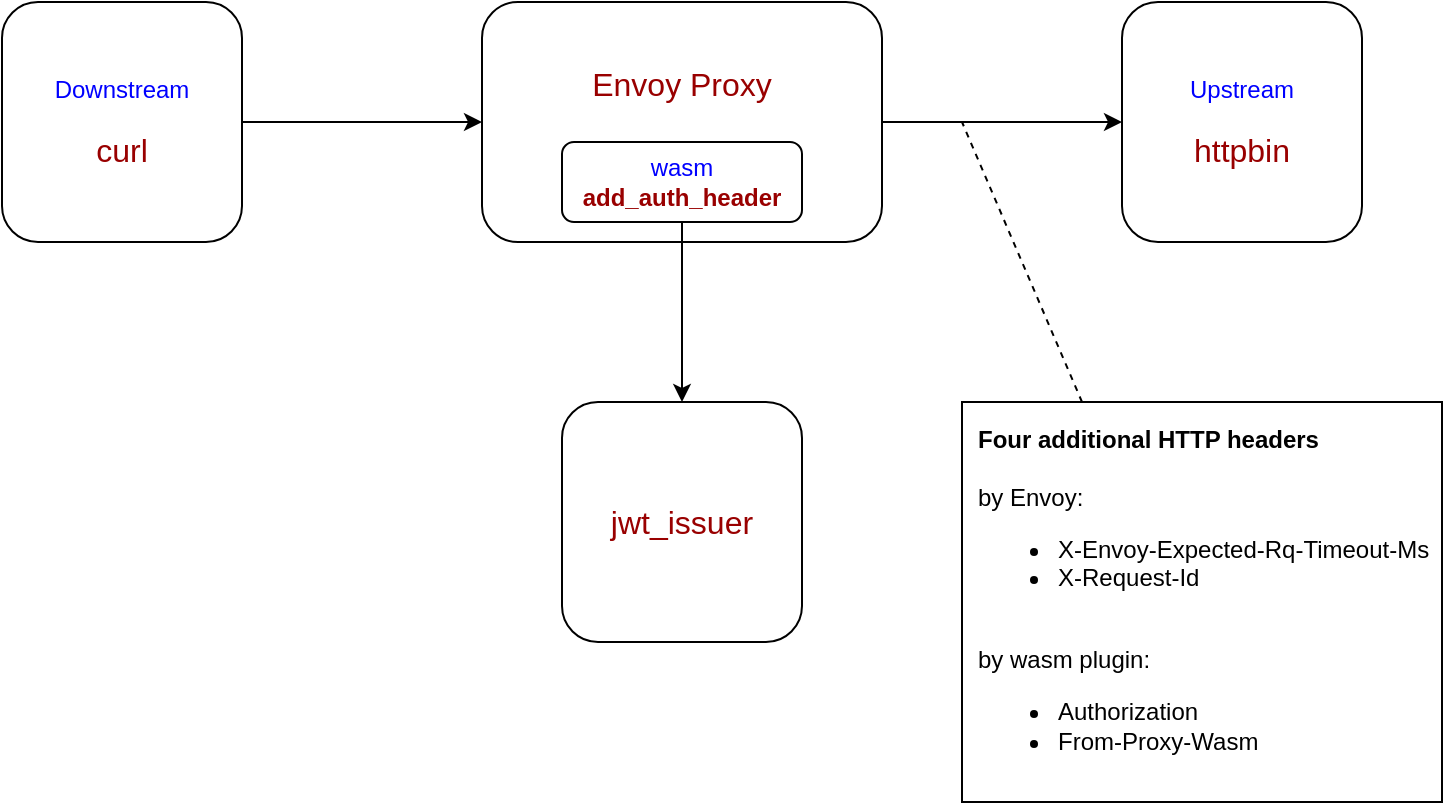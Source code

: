 <mxfile version="21.4.0" type="device">
  <diagram name="Page-1" id="k-mCYI5a-6djnXxxm9TU">
    <mxGraphModel dx="1026" dy="658" grid="1" gridSize="10" guides="1" tooltips="1" connect="1" arrows="1" fold="1" page="1" pageScale="1" pageWidth="850" pageHeight="1100" math="0" shadow="0">
      <root>
        <mxCell id="0" />
        <mxCell id="1" parent="0" />
        <mxCell id="Pur5mQGr_GA0DPuU1__K-4" style="edgeStyle=orthogonalEdgeStyle;rounded=0;orthogonalLoop=1;jettySize=auto;html=1;exitX=1;exitY=0.5;exitDx=0;exitDy=0;entryX=0;entryY=0.5;entryDx=0;entryDy=0;" parent="1" source="Pur5mQGr_GA0DPuU1__K-1" target="Pur5mQGr_GA0DPuU1__K-2" edge="1">
          <mxGeometry relative="1" as="geometry" />
        </mxCell>
        <mxCell id="Pur5mQGr_GA0DPuU1__K-1" value="&lt;font color=&quot;#0000ff&quot;&gt;Downstream&lt;br&gt;&lt;/font&gt;&lt;br&gt;&lt;font color=&quot;#990000&quot; style=&quot;font-size: 16px;&quot;&gt;curl&lt;/font&gt;" style="rounded=1;whiteSpace=wrap;html=1;" parent="1" vertex="1">
          <mxGeometry width="120" height="120" as="geometry" />
        </mxCell>
        <mxCell id="Pur5mQGr_GA0DPuU1__K-5" style="edgeStyle=orthogonalEdgeStyle;rounded=0;orthogonalLoop=1;jettySize=auto;html=1;exitX=1;exitY=0.5;exitDx=0;exitDy=0;" parent="1" source="Pur5mQGr_GA0DPuU1__K-2" target="Pur5mQGr_GA0DPuU1__K-3" edge="1">
          <mxGeometry relative="1" as="geometry" />
        </mxCell>
        <mxCell id="Pur5mQGr_GA0DPuU1__K-2" value="&lt;font style=&quot;font-size: 16px;&quot;&gt;Envoy Proxy&lt;br&gt;&lt;br&gt;&lt;br&gt;&lt;/font&gt;" style="rounded=1;whiteSpace=wrap;html=1;fontColor=#990000;horizontal=1;verticalAlign=middle;" parent="1" vertex="1">
          <mxGeometry x="240" width="200" height="120" as="geometry" />
        </mxCell>
        <mxCell id="Pur5mQGr_GA0DPuU1__K-3" value="&lt;font color=&quot;#0000ff&quot;&gt;Upstream&lt;br&gt;&lt;/font&gt;&lt;br&gt;&lt;font style=&quot;font-size: 16px;&quot;&gt;httpbin&lt;/font&gt;" style="rounded=1;whiteSpace=wrap;html=1;fontColor=#990000;" parent="1" vertex="1">
          <mxGeometry x="560" width="120" height="120" as="geometry" />
        </mxCell>
        <mxCell id="2" value="&lt;font style=&quot;font-size: 16px;&quot;&gt;jwt_issuer&lt;/font&gt;" style="rounded=1;whiteSpace=wrap;html=1;fontColor=#990000;" parent="1" vertex="1">
          <mxGeometry x="280" y="200" width="120" height="120" as="geometry" />
        </mxCell>
        <mxCell id="6" style="edgeStyle=none;html=1;exitX=0.5;exitY=1;exitDx=0;exitDy=0;entryX=0.5;entryY=0;entryDx=0;entryDy=0;fontSize=16;fontColor=#990000;" parent="1" source="3" target="2" edge="1">
          <mxGeometry relative="1" as="geometry" />
        </mxCell>
        <mxCell id="3" value="&lt;font color=&quot;#0000ff&quot;&gt;wasm&lt;br&gt;&lt;/font&gt;&lt;b&gt;add_auth_header&lt;/b&gt;" style="rounded=1;whiteSpace=wrap;html=1;fontColor=#990000;" parent="1" vertex="1">
          <mxGeometry x="280" y="70" width="120" height="40" as="geometry" />
        </mxCell>
        <mxCell id="7" value="&lt;b&gt;Four additional HTTP headers&lt;br&gt;&lt;/b&gt;&lt;br&gt;by Envoy:&lt;br&gt;&lt;ul&gt;&lt;li&gt;X-Envoy-Expected-Rq-Timeout-Ms&lt;/li&gt;&lt;li&gt;X-Request-Id&lt;/li&gt;&lt;/ul&gt;&lt;br&gt;by wasm plugin:&lt;br&gt;&lt;ul&gt;&lt;li&gt;Authorization&lt;/li&gt;&lt;li&gt;From-Proxy-Wasm&lt;/li&gt;&lt;/ul&gt;" style="rounded=0;whiteSpace=wrap;html=1;align=left;spacingLeft=6;spacingRight=6;" parent="1" vertex="1">
          <mxGeometry x="480" y="200" width="240" height="200" as="geometry" />
        </mxCell>
        <mxCell id="8" value="" style="endArrow=none;dashed=1;html=1;exitX=0.25;exitY=0;exitDx=0;exitDy=0;" parent="1" source="7" edge="1">
          <mxGeometry width="50" height="50" relative="1" as="geometry">
            <mxPoint x="610" y="100" as="sourcePoint" />
            <mxPoint x="480" y="60" as="targetPoint" />
          </mxGeometry>
        </mxCell>
      </root>
    </mxGraphModel>
  </diagram>
</mxfile>
